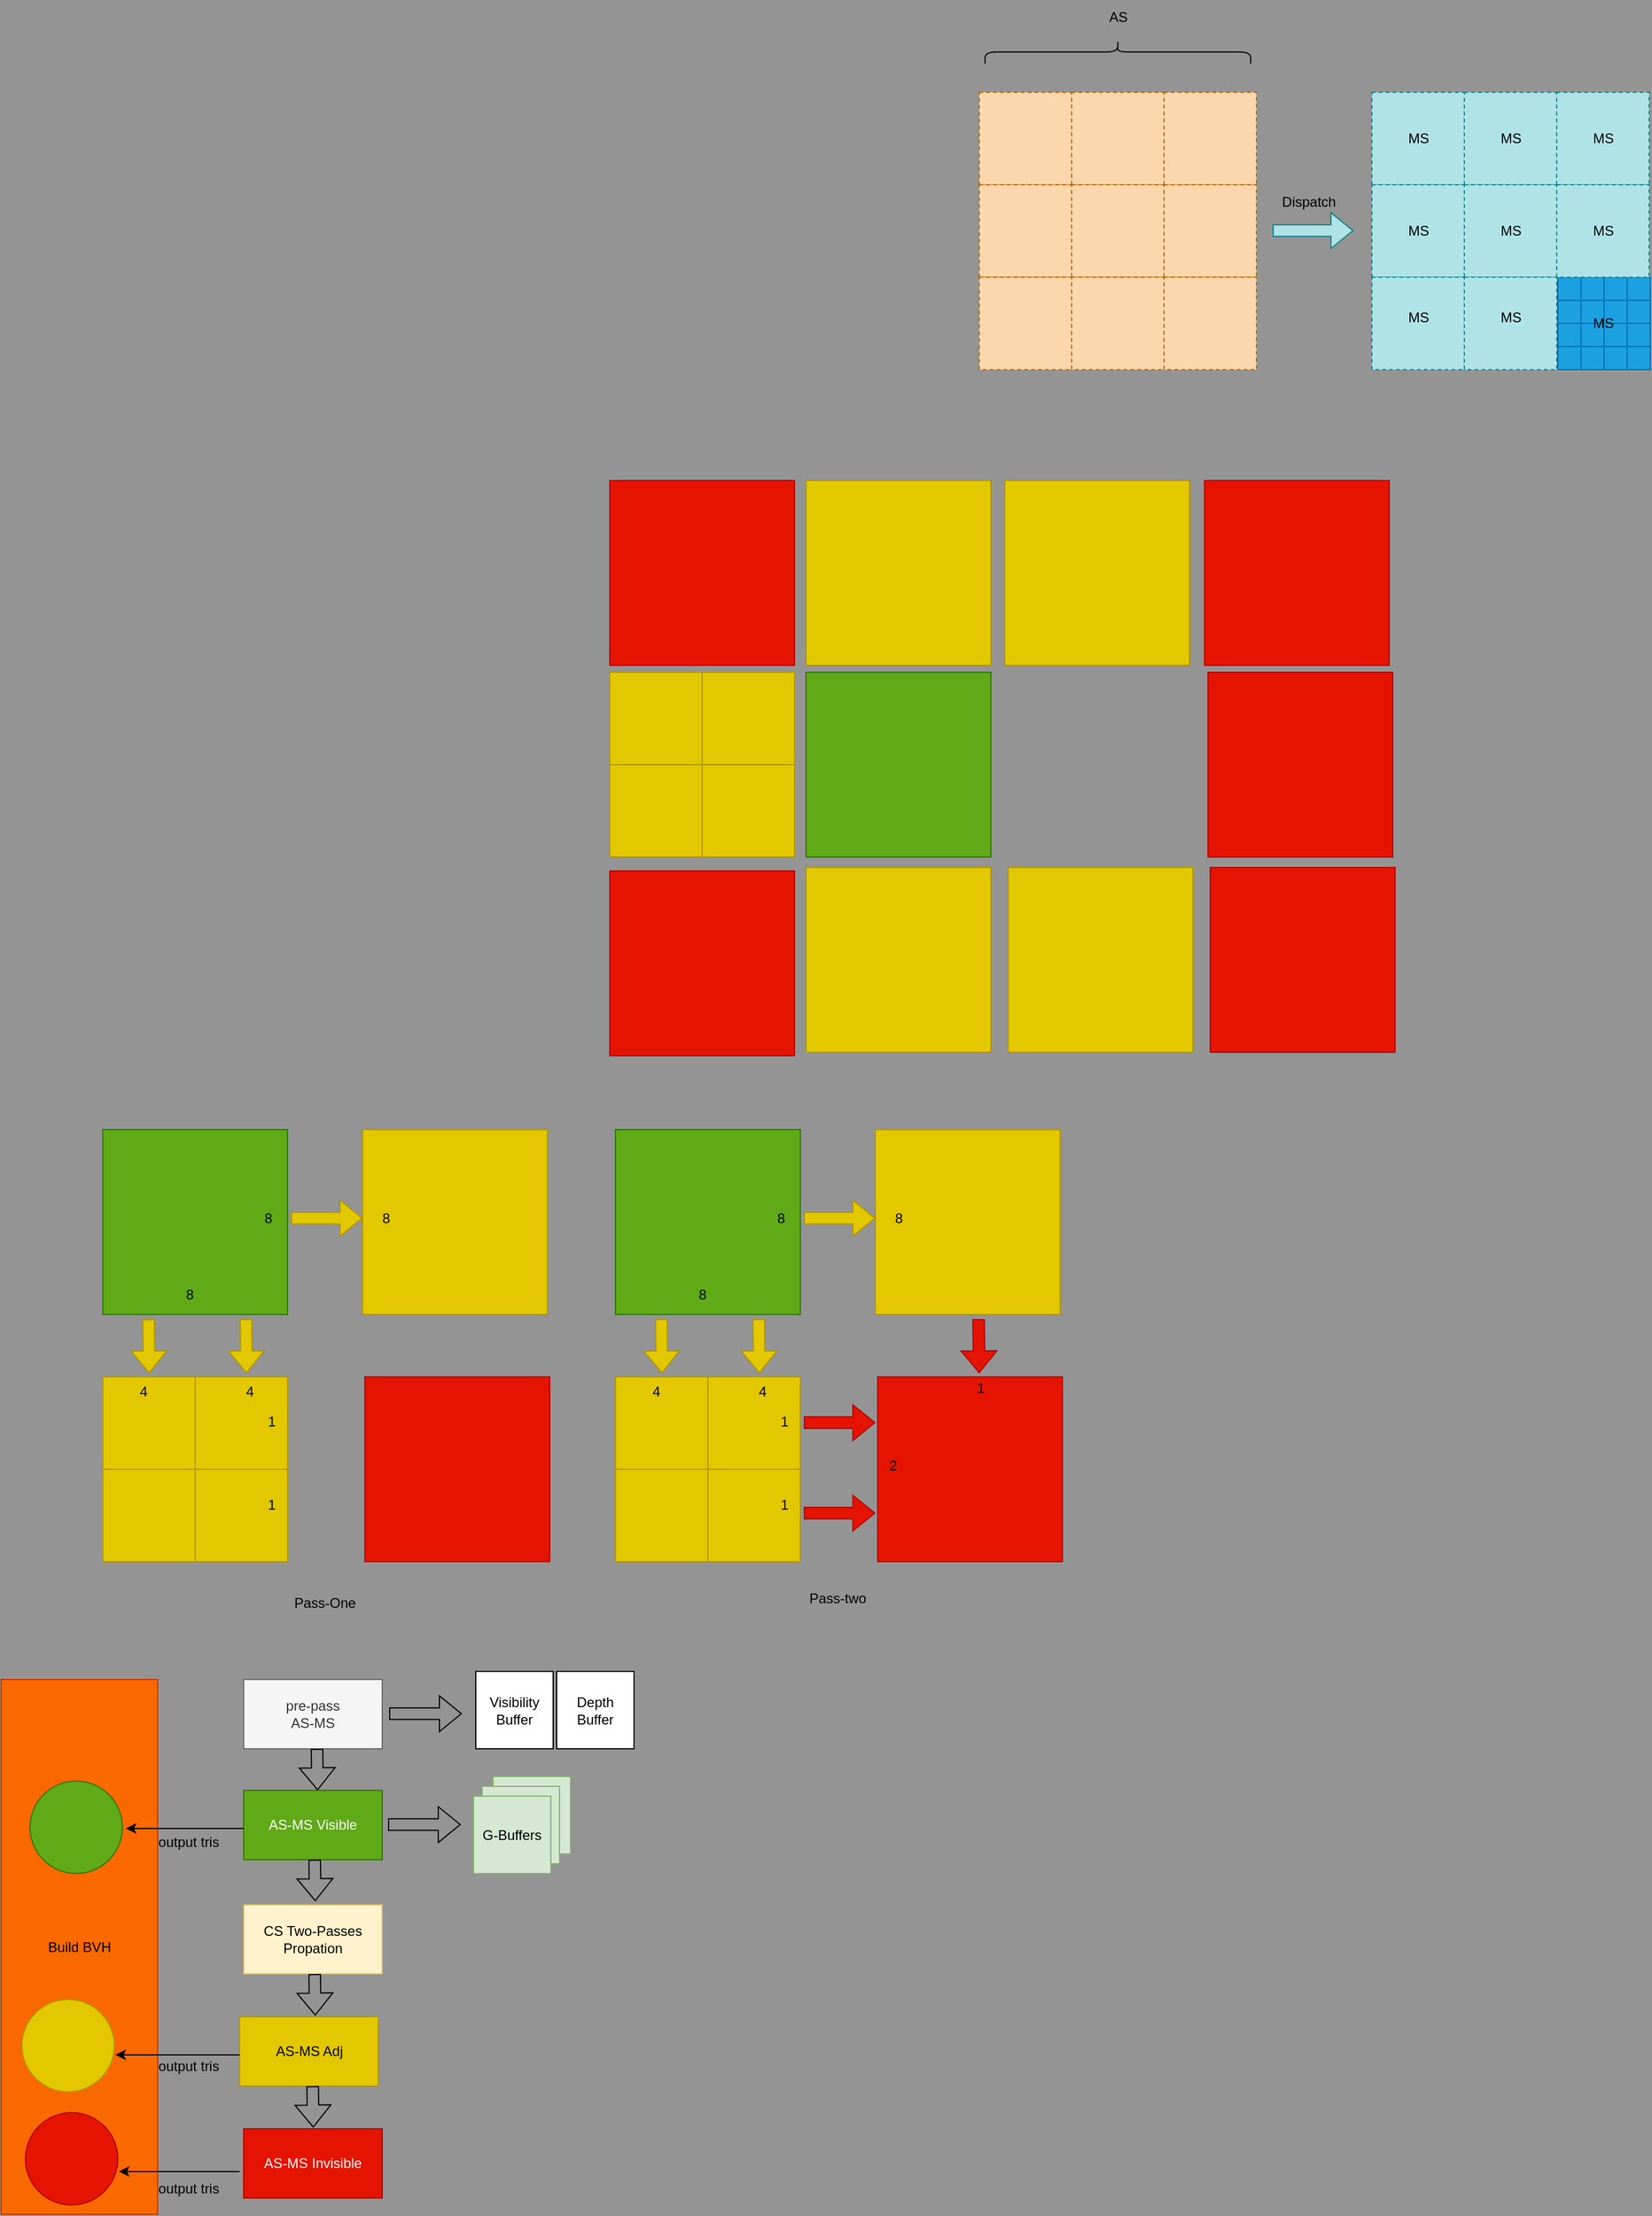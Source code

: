 <mxfile version="21.2.9" type="github">
  <diagram name="第 1 页" id="Xdbee2wRyb1NmvmhTID7">
    <mxGraphModel dx="1979" dy="661" grid="0" gridSize="10" guides="1" tooltips="1" connect="1" arrows="1" fold="1" page="0" pageScale="1" pageWidth="827" pageHeight="1169" background="#949494" math="0" shadow="0">
      <root>
        <mxCell id="0" />
        <mxCell id="1" parent="0" />
        <mxCell id="QibZ8NbtpdaBlM-mI5h--98" value="Build BVH" style="rounded=0;whiteSpace=wrap;html=1;fillColor=#fa6800;fontColor=#000000;strokeColor=#C73500;" vertex="1" parent="1">
          <mxGeometry x="-757" y="1674" width="135.5" height="463" as="geometry" />
        </mxCell>
        <mxCell id="0dHfFGIhuTSBzhIeAAsF-39" value="" style="whiteSpace=wrap;html=1;aspect=fixed;fillColor=#1ba1e2;strokeColor=#006EAF;fontColor=#ffffff;" parent="1" vertex="1">
          <mxGeometry x="651" y="460" width="20" height="20" as="geometry" />
        </mxCell>
        <mxCell id="0dHfFGIhuTSBzhIeAAsF-36" value="" style="whiteSpace=wrap;html=1;aspect=fixed;fillColor=#1ba1e2;strokeColor=#006EAF;fontColor=#ffffff;" parent="1" vertex="1">
          <mxGeometry x="591" y="460" width="20" height="20" as="geometry" />
        </mxCell>
        <mxCell id="0dHfFGIhuTSBzhIeAAsF-37" value="" style="whiteSpace=wrap;html=1;aspect=fixed;fillColor=#1ba1e2;strokeColor=#006EAF;fontColor=#ffffff;" parent="1" vertex="1">
          <mxGeometry x="611" y="460" width="20" height="20" as="geometry" />
        </mxCell>
        <mxCell id="0dHfFGIhuTSBzhIeAAsF-38" value="" style="whiteSpace=wrap;html=1;aspect=fixed;fillColor=#1ba1e2;strokeColor=#006EAF;fontColor=#ffffff;" parent="1" vertex="1">
          <mxGeometry x="631" y="460" width="20" height="20" as="geometry" />
        </mxCell>
        <mxCell id="0dHfFGIhuTSBzhIeAAsF-40" value="" style="whiteSpace=wrap;html=1;aspect=fixed;fillColor=#1ba1e2;strokeColor=#006EAF;fontColor=#ffffff;" parent="1" vertex="1">
          <mxGeometry x="591" y="480" width="20" height="20" as="geometry" />
        </mxCell>
        <mxCell id="0dHfFGIhuTSBzhIeAAsF-41" value="" style="whiteSpace=wrap;html=1;aspect=fixed;fillColor=#1ba1e2;strokeColor=#006EAF;fontColor=#ffffff;" parent="1" vertex="1">
          <mxGeometry x="611" y="480" width="20" height="20" as="geometry" />
        </mxCell>
        <mxCell id="0dHfFGIhuTSBzhIeAAsF-42" value="" style="whiteSpace=wrap;html=1;aspect=fixed;fillColor=#1ba1e2;strokeColor=#006EAF;fontColor=#ffffff;" parent="1" vertex="1">
          <mxGeometry x="631" y="480" width="20" height="20" as="geometry" />
        </mxCell>
        <mxCell id="0dHfFGIhuTSBzhIeAAsF-43" value="" style="whiteSpace=wrap;html=1;aspect=fixed;fillColor=#1ba1e2;strokeColor=#006EAF;fontColor=#ffffff;" parent="1" vertex="1">
          <mxGeometry x="651" y="480" width="20" height="20" as="geometry" />
        </mxCell>
        <mxCell id="0dHfFGIhuTSBzhIeAAsF-44" value="" style="whiteSpace=wrap;html=1;aspect=fixed;fillColor=#1ba1e2;strokeColor=#006EAF;fontColor=#ffffff;" parent="1" vertex="1">
          <mxGeometry x="591" y="500" width="20" height="20" as="geometry" />
        </mxCell>
        <mxCell id="0dHfFGIhuTSBzhIeAAsF-45" value="" style="whiteSpace=wrap;html=1;aspect=fixed;fillColor=#1ba1e2;strokeColor=#006EAF;fontColor=#ffffff;" parent="1" vertex="1">
          <mxGeometry x="611" y="500" width="20" height="20" as="geometry" />
        </mxCell>
        <mxCell id="0dHfFGIhuTSBzhIeAAsF-46" value="" style="whiteSpace=wrap;html=1;aspect=fixed;fillColor=#1ba1e2;strokeColor=#006EAF;fontColor=#ffffff;" parent="1" vertex="1">
          <mxGeometry x="631" y="500" width="20" height="20" as="geometry" />
        </mxCell>
        <mxCell id="0dHfFGIhuTSBzhIeAAsF-47" value="" style="whiteSpace=wrap;html=1;aspect=fixed;fillColor=#1ba1e2;strokeColor=#006EAF;fontColor=#ffffff;" parent="1" vertex="1">
          <mxGeometry x="651" y="500" width="20" height="20" as="geometry" />
        </mxCell>
        <mxCell id="0dHfFGIhuTSBzhIeAAsF-48" value="" style="whiteSpace=wrap;html=1;aspect=fixed;fillColor=#1ba1e2;strokeColor=#006EAF;fontColor=#ffffff;" parent="1" vertex="1">
          <mxGeometry x="591" y="520" width="20" height="20" as="geometry" />
        </mxCell>
        <mxCell id="0dHfFGIhuTSBzhIeAAsF-49" value="" style="whiteSpace=wrap;html=1;aspect=fixed;fillColor=#1ba1e2;strokeColor=#006EAF;fontColor=#ffffff;" parent="1" vertex="1">
          <mxGeometry x="611" y="520" width="20" height="20" as="geometry" />
        </mxCell>
        <mxCell id="0dHfFGIhuTSBzhIeAAsF-50" value="" style="whiteSpace=wrap;html=1;aspect=fixed;fillColor=#1ba1e2;strokeColor=#006EAF;fontColor=#ffffff;" parent="1" vertex="1">
          <mxGeometry x="631" y="520" width="20" height="20" as="geometry" />
        </mxCell>
        <mxCell id="0dHfFGIhuTSBzhIeAAsF-51" value="" style="whiteSpace=wrap;html=1;aspect=fixed;fillColor=#1ba1e2;strokeColor=#006EAF;fontColor=#ffffff;" parent="1" vertex="1">
          <mxGeometry x="651" y="520" width="20" height="20" as="geometry" />
        </mxCell>
        <mxCell id="0dHfFGIhuTSBzhIeAAsF-6" value="" style="whiteSpace=wrap;html=1;aspect=fixed;dashed=1;fillColor=#fad7ac;strokeColor=#b46504;" parent="1" vertex="1">
          <mxGeometry x="90" y="300" width="80" height="80" as="geometry" />
        </mxCell>
        <mxCell id="0dHfFGIhuTSBzhIeAAsF-7" value="" style="whiteSpace=wrap;html=1;aspect=fixed;dashed=1;fillColor=#fad7ac;strokeColor=#b46504;" parent="1" vertex="1">
          <mxGeometry x="170" y="300" width="80" height="80" as="geometry" />
        </mxCell>
        <mxCell id="0dHfFGIhuTSBzhIeAAsF-8" value="" style="whiteSpace=wrap;html=1;aspect=fixed;dashed=1;fillColor=#fad7ac;strokeColor=#b46504;" parent="1" vertex="1">
          <mxGeometry x="250" y="300" width="80" height="80" as="geometry" />
        </mxCell>
        <mxCell id="0dHfFGIhuTSBzhIeAAsF-9" value="" style="whiteSpace=wrap;html=1;aspect=fixed;dashed=1;fillColor=#fad7ac;strokeColor=#b46504;" parent="1" vertex="1">
          <mxGeometry x="90" y="380" width="80" height="80" as="geometry" />
        </mxCell>
        <mxCell id="0dHfFGIhuTSBzhIeAAsF-10" value="" style="whiteSpace=wrap;html=1;aspect=fixed;dashed=1;fillColor=#fad7ac;strokeColor=#b46504;" parent="1" vertex="1">
          <mxGeometry x="170" y="380" width="80" height="80" as="geometry" />
        </mxCell>
        <mxCell id="0dHfFGIhuTSBzhIeAAsF-11" value="" style="whiteSpace=wrap;html=1;aspect=fixed;dashed=1;fillColor=#fad7ac;strokeColor=#b46504;" parent="1" vertex="1">
          <mxGeometry x="250" y="380" width="80" height="80" as="geometry" />
        </mxCell>
        <mxCell id="0dHfFGIhuTSBzhIeAAsF-12" value="" style="whiteSpace=wrap;html=1;aspect=fixed;dashed=1;fillColor=#fad7ac;strokeColor=#b46504;" parent="1" vertex="1">
          <mxGeometry x="90" y="460" width="80" height="80" as="geometry" />
        </mxCell>
        <mxCell id="0dHfFGIhuTSBzhIeAAsF-13" value="" style="whiteSpace=wrap;html=1;aspect=fixed;dashed=1;fillColor=#fad7ac;strokeColor=#b46504;" parent="1" vertex="1">
          <mxGeometry x="170" y="460" width="80" height="80" as="geometry" />
        </mxCell>
        <mxCell id="0dHfFGIhuTSBzhIeAAsF-14" value="" style="whiteSpace=wrap;html=1;aspect=fixed;dashed=1;fillColor=#fad7ac;strokeColor=#b46504;" parent="1" vertex="1">
          <mxGeometry x="250" y="460" width="80" height="80" as="geometry" />
        </mxCell>
        <mxCell id="0dHfFGIhuTSBzhIeAAsF-15" value="" style="shape=curlyBracket;whiteSpace=wrap;html=1;rounded=1;flipH=1;labelPosition=right;verticalLabelPosition=middle;align=left;verticalAlign=middle;rotation=-90;" parent="1" vertex="1">
          <mxGeometry x="200" y="150" width="20" height="230" as="geometry" />
        </mxCell>
        <mxCell id="0dHfFGIhuTSBzhIeAAsF-16" value="AS" style="text;html=1;align=center;verticalAlign=middle;resizable=0;points=[];autosize=1;strokeColor=none;fillColor=none;" parent="1" vertex="1">
          <mxGeometry x="190" y="220" width="40" height="30" as="geometry" />
        </mxCell>
        <mxCell id="0dHfFGIhuTSBzhIeAAsF-17" value="" style="shape=flexArrow;endArrow=classic;html=1;rounded=0;fillColor=#b0e3e6;strokeColor=#0e8088;" parent="1" edge="1">
          <mxGeometry width="50" height="50" relative="1" as="geometry">
            <mxPoint x="344" y="419.58" as="sourcePoint" />
            <mxPoint x="414" y="419.58" as="targetPoint" />
          </mxGeometry>
        </mxCell>
        <mxCell id="0dHfFGIhuTSBzhIeAAsF-18" value="" style="whiteSpace=wrap;html=1;aspect=fixed;dashed=1;fillColor=#b0e3e6;strokeColor=#0e8088;" parent="1" vertex="1">
          <mxGeometry x="430" y="300" width="80" height="80" as="geometry" />
        </mxCell>
        <mxCell id="0dHfFGIhuTSBzhIeAAsF-19" value="" style="whiteSpace=wrap;html=1;aspect=fixed;dashed=1;fillColor=#b0e3e6;strokeColor=#0e8088;" parent="1" vertex="1">
          <mxGeometry x="510" y="300" width="80" height="80" as="geometry" />
        </mxCell>
        <mxCell id="0dHfFGIhuTSBzhIeAAsF-20" value="" style="whiteSpace=wrap;html=1;aspect=fixed;dashed=1;fillColor=#b0e3e6;strokeColor=#0e8088;" parent="1" vertex="1">
          <mxGeometry x="590" y="300" width="80" height="80" as="geometry" />
        </mxCell>
        <mxCell id="0dHfFGIhuTSBzhIeAAsF-21" value="" style="whiteSpace=wrap;html=1;aspect=fixed;dashed=1;fillColor=#b0e3e6;strokeColor=#0e8088;" parent="1" vertex="1">
          <mxGeometry x="430" y="380" width="80" height="80" as="geometry" />
        </mxCell>
        <mxCell id="0dHfFGIhuTSBzhIeAAsF-22" value="" style="whiteSpace=wrap;html=1;aspect=fixed;dashed=1;fillColor=#b0e3e6;strokeColor=#0e8088;" parent="1" vertex="1">
          <mxGeometry x="510" y="380" width="80" height="80" as="geometry" />
        </mxCell>
        <mxCell id="0dHfFGIhuTSBzhIeAAsF-23" value="" style="whiteSpace=wrap;html=1;aspect=fixed;dashed=1;fillColor=#b0e3e6;strokeColor=#0e8088;" parent="1" vertex="1">
          <mxGeometry x="590" y="380" width="80" height="80" as="geometry" />
        </mxCell>
        <mxCell id="0dHfFGIhuTSBzhIeAAsF-24" value="" style="whiteSpace=wrap;html=1;aspect=fixed;dashed=1;fillColor=#b0e3e6;strokeColor=#0e8088;" parent="1" vertex="1">
          <mxGeometry x="430" y="460" width="80" height="80" as="geometry" />
        </mxCell>
        <mxCell id="0dHfFGIhuTSBzhIeAAsF-25" value="" style="whiteSpace=wrap;html=1;aspect=fixed;dashed=1;fillColor=#b0e3e6;strokeColor=#0e8088;" parent="1" vertex="1">
          <mxGeometry x="510" y="460" width="80" height="80" as="geometry" />
        </mxCell>
        <mxCell id="0dHfFGIhuTSBzhIeAAsF-27" value="MS" style="text;html=1;align=center;verticalAlign=middle;resizable=0;points=[];autosize=1;strokeColor=none;fillColor=none;" parent="1" vertex="1">
          <mxGeometry x="450" y="325" width="40" height="30" as="geometry" />
        </mxCell>
        <mxCell id="0dHfFGIhuTSBzhIeAAsF-28" value="MS" style="text;html=1;align=center;verticalAlign=middle;resizable=0;points=[];autosize=1;strokeColor=none;fillColor=none;" parent="1" vertex="1">
          <mxGeometry x="530" y="325" width="40" height="30" as="geometry" />
        </mxCell>
        <mxCell id="0dHfFGIhuTSBzhIeAAsF-29" value="MS" style="text;html=1;align=center;verticalAlign=middle;resizable=0;points=[];autosize=1;strokeColor=none;fillColor=none;" parent="1" vertex="1">
          <mxGeometry x="610" y="325" width="40" height="30" as="geometry" />
        </mxCell>
        <mxCell id="0dHfFGIhuTSBzhIeAAsF-30" value="MS" style="text;html=1;align=center;verticalAlign=middle;resizable=0;points=[];autosize=1;strokeColor=none;fillColor=none;" parent="1" vertex="1">
          <mxGeometry x="450" y="405" width="40" height="30" as="geometry" />
        </mxCell>
        <mxCell id="0dHfFGIhuTSBzhIeAAsF-31" value="MS" style="text;html=1;align=center;verticalAlign=middle;resizable=0;points=[];autosize=1;strokeColor=none;fillColor=none;" parent="1" vertex="1">
          <mxGeometry x="530" y="405" width="40" height="30" as="geometry" />
        </mxCell>
        <mxCell id="0dHfFGIhuTSBzhIeAAsF-32" value="MS" style="text;html=1;align=center;verticalAlign=middle;resizable=0;points=[];autosize=1;strokeColor=none;fillColor=none;" parent="1" vertex="1">
          <mxGeometry x="610" y="405" width="40" height="30" as="geometry" />
        </mxCell>
        <mxCell id="0dHfFGIhuTSBzhIeAAsF-33" value="MS" style="text;html=1;align=center;verticalAlign=middle;resizable=0;points=[];autosize=1;strokeColor=none;fillColor=none;" parent="1" vertex="1">
          <mxGeometry x="450" y="480" width="40" height="30" as="geometry" />
        </mxCell>
        <mxCell id="0dHfFGIhuTSBzhIeAAsF-34" value="MS" style="text;html=1;align=center;verticalAlign=middle;resizable=0;points=[];autosize=1;strokeColor=none;fillColor=none;" parent="1" vertex="1">
          <mxGeometry x="530" y="480" width="40" height="30" as="geometry" />
        </mxCell>
        <mxCell id="0dHfFGIhuTSBzhIeAAsF-35" value="MS" style="text;html=1;align=center;verticalAlign=middle;resizable=0;points=[];autosize=1;strokeColor=none;fillColor=none;" parent="1" vertex="1">
          <mxGeometry x="610" y="485" width="40" height="30" as="geometry" />
        </mxCell>
        <mxCell id="0dHfFGIhuTSBzhIeAAsF-53" value="Dispatch" style="text;html=1;align=center;verticalAlign=middle;resizable=0;points=[];autosize=1;strokeColor=none;fillColor=none;" parent="1" vertex="1">
          <mxGeometry x="340" y="380" width="70" height="30" as="geometry" />
        </mxCell>
        <mxCell id="QibZ8NbtpdaBlM-mI5h--1" value="" style="whiteSpace=wrap;html=1;aspect=fixed;fillColor=#e3c800;strokeColor=#B09500;fontColor=#000000;" vertex="1" parent="1">
          <mxGeometry x="-230" y="802" width="80" height="80" as="geometry" />
        </mxCell>
        <mxCell id="QibZ8NbtpdaBlM-mI5h--2" value="" style="whiteSpace=wrap;html=1;aspect=fixed;fillColor=#e3c800;strokeColor=#B09500;fontColor=#000000;" vertex="1" parent="1">
          <mxGeometry x="-150" y="802" width="80" height="80" as="geometry" />
        </mxCell>
        <mxCell id="QibZ8NbtpdaBlM-mI5h--3" value="" style="whiteSpace=wrap;html=1;aspect=fixed;fillColor=#e3c800;strokeColor=#B09500;fontColor=#000000;" vertex="1" parent="1">
          <mxGeometry x="-230" y="882" width="80" height="80" as="geometry" />
        </mxCell>
        <mxCell id="QibZ8NbtpdaBlM-mI5h--4" value="" style="whiteSpace=wrap;html=1;aspect=fixed;fillColor=#e3c800;strokeColor=#B09500;fontColor=#000000;" vertex="1" parent="1">
          <mxGeometry x="-150" y="882" width="80" height="80" as="geometry" />
        </mxCell>
        <mxCell id="QibZ8NbtpdaBlM-mI5h--5" value="" style="whiteSpace=wrap;html=1;aspect=fixed;fillColor=#60a917;strokeColor=#2D7600;fontColor=#ffffff;" vertex="1" parent="1">
          <mxGeometry x="-60" y="802" width="160" height="160" as="geometry" />
        </mxCell>
        <mxCell id="QibZ8NbtpdaBlM-mI5h--6" value="" style="whiteSpace=wrap;html=1;aspect=fixed;fillColor=#e51400;strokeColor=#B20000;fontColor=#ffffff;" vertex="1" parent="1">
          <mxGeometry x="-230" y="974" width="160" height="160" as="geometry" />
        </mxCell>
        <mxCell id="QibZ8NbtpdaBlM-mI5h--8" value="" style="whiteSpace=wrap;html=1;aspect=fixed;fillColor=#e3c800;strokeColor=#B09500;fontColor=#000000;" vertex="1" parent="1">
          <mxGeometry x="-60" y="971" width="160" height="160" as="geometry" />
        </mxCell>
        <mxCell id="QibZ8NbtpdaBlM-mI5h--9" value="" style="whiteSpace=wrap;html=1;aspect=fixed;fillColor=#e3c800;strokeColor=#B09500;fontColor=#000000;" vertex="1" parent="1">
          <mxGeometry x="115" y="971" width="160" height="160" as="geometry" />
        </mxCell>
        <mxCell id="QibZ8NbtpdaBlM-mI5h--10" value="" style="whiteSpace=wrap;html=1;aspect=fixed;fillColor=#e3c800;strokeColor=#B09500;fontColor=#000000;" vertex="1" parent="1">
          <mxGeometry x="-60" y="636" width="160" height="160" as="geometry" />
        </mxCell>
        <mxCell id="QibZ8NbtpdaBlM-mI5h--11" value="" style="whiteSpace=wrap;html=1;aspect=fixed;fillColor=#e3c800;strokeColor=#B09500;fontColor=#000000;" vertex="1" parent="1">
          <mxGeometry x="112" y="636" width="160" height="160" as="geometry" />
        </mxCell>
        <mxCell id="QibZ8NbtpdaBlM-mI5h--13" value="" style="whiteSpace=wrap;html=1;aspect=fixed;fillColor=#e3c800;strokeColor=#B09500;fontColor=#000000;" vertex="1" parent="1">
          <mxGeometry y="1198" width="160" height="160" as="geometry" />
        </mxCell>
        <mxCell id="QibZ8NbtpdaBlM-mI5h--16" value="" style="whiteSpace=wrap;html=1;aspect=fixed;fillColor=#e51400;strokeColor=#B20000;fontColor=#ffffff;" vertex="1" parent="1">
          <mxGeometry x="288" y="802" width="160" height="160" as="geometry" />
        </mxCell>
        <mxCell id="QibZ8NbtpdaBlM-mI5h--17" value="" style="whiteSpace=wrap;html=1;aspect=fixed;fillColor=#e51400;strokeColor=#B20000;fontColor=#ffffff;" vertex="1" parent="1">
          <mxGeometry x="285" y="636" width="160" height="160" as="geometry" />
        </mxCell>
        <mxCell id="QibZ8NbtpdaBlM-mI5h--19" value="" style="whiteSpace=wrap;html=1;aspect=fixed;fillColor=#e51400;strokeColor=#B20000;fontColor=#ffffff;" vertex="1" parent="1">
          <mxGeometry x="290" y="971" width="160" height="160" as="geometry" />
        </mxCell>
        <mxCell id="QibZ8NbtpdaBlM-mI5h--20" value="" style="whiteSpace=wrap;html=1;aspect=fixed;fillColor=#e51400;strokeColor=#B20000;fontColor=#ffffff;" vertex="1" parent="1">
          <mxGeometry x="-230" y="636" width="160" height="160" as="geometry" />
        </mxCell>
        <mxCell id="QibZ8NbtpdaBlM-mI5h--21" value="" style="whiteSpace=wrap;html=1;aspect=fixed;fillColor=#60a917;strokeColor=#2D7600;fontColor=#ffffff;" vertex="1" parent="1">
          <mxGeometry x="-225" y="1198" width="160" height="160" as="geometry" />
        </mxCell>
        <mxCell id="QibZ8NbtpdaBlM-mI5h--23" value="8" style="text;html=1;align=center;verticalAlign=middle;resizable=0;points=[];autosize=1;strokeColor=none;fillColor=none;" vertex="1" parent="1">
          <mxGeometry x="-95" y="1262" width="25" height="26" as="geometry" />
        </mxCell>
        <mxCell id="QibZ8NbtpdaBlM-mI5h--24" value="" style="shape=flexArrow;endArrow=classic;html=1;rounded=0;fillColor=#e3c800;strokeColor=#B09500;" edge="1" parent="1">
          <mxGeometry width="50" height="50" relative="1" as="geometry">
            <mxPoint x="-62" y="1274.66" as="sourcePoint" />
            <mxPoint y="1274.66" as="targetPoint" />
          </mxGeometry>
        </mxCell>
        <mxCell id="QibZ8NbtpdaBlM-mI5h--25" value="8" style="text;html=1;align=center;verticalAlign=middle;resizable=0;points=[];autosize=1;strokeColor=none;fillColor=none;" vertex="1" parent="1">
          <mxGeometry x="7.5" y="1262" width="25" height="26" as="geometry" />
        </mxCell>
        <mxCell id="QibZ8NbtpdaBlM-mI5h--26" value="" style="whiteSpace=wrap;html=1;aspect=fixed;fillColor=#e3c800;strokeColor=#B09500;fontColor=#000000;" vertex="1" parent="1">
          <mxGeometry x="-225" y="1412" width="80" height="80" as="geometry" />
        </mxCell>
        <mxCell id="QibZ8NbtpdaBlM-mI5h--27" value="" style="whiteSpace=wrap;html=1;aspect=fixed;fillColor=#e3c800;strokeColor=#B09500;fontColor=#000000;" vertex="1" parent="1">
          <mxGeometry x="-145" y="1412" width="80" height="80" as="geometry" />
        </mxCell>
        <mxCell id="QibZ8NbtpdaBlM-mI5h--28" value="" style="whiteSpace=wrap;html=1;aspect=fixed;fillColor=#e3c800;strokeColor=#B09500;fontColor=#000000;" vertex="1" parent="1">
          <mxGeometry x="-225" y="1492" width="80" height="80" as="geometry" />
        </mxCell>
        <mxCell id="QibZ8NbtpdaBlM-mI5h--29" value="" style="whiteSpace=wrap;html=1;aspect=fixed;fillColor=#e3c800;strokeColor=#B09500;fontColor=#000000;" vertex="1" parent="1">
          <mxGeometry x="-145" y="1492" width="80" height="80" as="geometry" />
        </mxCell>
        <mxCell id="QibZ8NbtpdaBlM-mI5h--30" value="" style="shape=flexArrow;endArrow=classic;html=1;rounded=0;fillColor=#e3c800;strokeColor=#B09500;" edge="1" parent="1">
          <mxGeometry width="50" height="50" relative="1" as="geometry">
            <mxPoint x="-185.34" y="1362" as="sourcePoint" />
            <mxPoint x="-184.84" y="1409" as="targetPoint" />
          </mxGeometry>
        </mxCell>
        <mxCell id="QibZ8NbtpdaBlM-mI5h--31" value="" style="shape=flexArrow;endArrow=classic;html=1;rounded=0;fillColor=#e3c800;strokeColor=#B09500;" edge="1" parent="1">
          <mxGeometry width="50" height="50" relative="1" as="geometry">
            <mxPoint x="-101" y="1362" as="sourcePoint" />
            <mxPoint x="-100.5" y="1409" as="targetPoint" />
          </mxGeometry>
        </mxCell>
        <mxCell id="QibZ8NbtpdaBlM-mI5h--32" value="4" style="text;html=1;align=center;verticalAlign=middle;resizable=0;points=[];autosize=1;strokeColor=none;fillColor=none;" vertex="1" parent="1">
          <mxGeometry x="-202.5" y="1412" width="25" height="26" as="geometry" />
        </mxCell>
        <mxCell id="QibZ8NbtpdaBlM-mI5h--33" value="4" style="text;html=1;align=center;verticalAlign=middle;resizable=0;points=[];autosize=1;strokeColor=none;fillColor=none;" vertex="1" parent="1">
          <mxGeometry x="-111" y="1412" width="25" height="26" as="geometry" />
        </mxCell>
        <mxCell id="QibZ8NbtpdaBlM-mI5h--34" value="8" style="text;html=1;align=center;verticalAlign=middle;resizable=0;points=[];autosize=1;strokeColor=none;fillColor=none;" vertex="1" parent="1">
          <mxGeometry x="-162.5" y="1328" width="25" height="26" as="geometry" />
        </mxCell>
        <mxCell id="QibZ8NbtpdaBlM-mI5h--35" value="" style="whiteSpace=wrap;html=1;aspect=fixed;fillColor=#e51400;strokeColor=#B20000;fontColor=#ffffff;" vertex="1" parent="1">
          <mxGeometry x="2" y="1412" width="160" height="160" as="geometry" />
        </mxCell>
        <mxCell id="QibZ8NbtpdaBlM-mI5h--36" value="" style="shape=flexArrow;endArrow=classic;html=1;rounded=0;fillColor=#e51400;strokeColor=#B20000;" edge="1" parent="1">
          <mxGeometry width="50" height="50" relative="1" as="geometry">
            <mxPoint x="-62" y="1451.66" as="sourcePoint" />
            <mxPoint y="1451.66" as="targetPoint" />
          </mxGeometry>
        </mxCell>
        <mxCell id="QibZ8NbtpdaBlM-mI5h--37" value="1" style="text;html=1;align=center;verticalAlign=middle;resizable=0;points=[];autosize=1;strokeColor=none;fillColor=none;" vertex="1" parent="1">
          <mxGeometry x="-92" y="1438" width="25" height="26" as="geometry" />
        </mxCell>
        <mxCell id="QibZ8NbtpdaBlM-mI5h--39" value="1" style="text;html=1;align=center;verticalAlign=middle;resizable=0;points=[];autosize=1;strokeColor=none;fillColor=none;" vertex="1" parent="1">
          <mxGeometry x="-92" y="1510" width="25" height="26" as="geometry" />
        </mxCell>
        <mxCell id="QibZ8NbtpdaBlM-mI5h--40" value="" style="shape=flexArrow;endArrow=classic;html=1;rounded=0;fillColor=#e51400;strokeColor=#B20000;" edge="1" parent="1">
          <mxGeometry width="50" height="50" relative="1" as="geometry">
            <mxPoint x="-62" y="1530" as="sourcePoint" />
            <mxPoint y="1530" as="targetPoint" />
          </mxGeometry>
        </mxCell>
        <mxCell id="QibZ8NbtpdaBlM-mI5h--41" value="2" style="text;html=1;align=center;verticalAlign=middle;resizable=0;points=[];autosize=1;strokeColor=none;fillColor=none;" vertex="1" parent="1">
          <mxGeometry x="2" y="1476" width="25" height="26" as="geometry" />
        </mxCell>
        <mxCell id="QibZ8NbtpdaBlM-mI5h--42" value="" style="shape=flexArrow;endArrow=classic;html=1;rounded=0;fillColor=#e51400;strokeColor=#B20000;" edge="1" parent="1">
          <mxGeometry width="50" height="50" relative="1" as="geometry">
            <mxPoint x="89.43" y="1362" as="sourcePoint" />
            <mxPoint x="89.93" y="1409" as="targetPoint" />
          </mxGeometry>
        </mxCell>
        <mxCell id="QibZ8NbtpdaBlM-mI5h--43" value="1" style="text;html=1;align=center;verticalAlign=middle;resizable=0;points=[];autosize=1;strokeColor=none;fillColor=none;" vertex="1" parent="1">
          <mxGeometry x="78" y="1409" width="25" height="26" as="geometry" />
        </mxCell>
        <mxCell id="QibZ8NbtpdaBlM-mI5h--44" value="" style="whiteSpace=wrap;html=1;aspect=fixed;fillColor=#e3c800;strokeColor=#B09500;fontColor=#000000;" vertex="1" parent="1">
          <mxGeometry x="-444" y="1198" width="160" height="160" as="geometry" />
        </mxCell>
        <mxCell id="QibZ8NbtpdaBlM-mI5h--45" value="" style="whiteSpace=wrap;html=1;aspect=fixed;fillColor=#60a917;strokeColor=#2D7600;fontColor=#ffffff;" vertex="1" parent="1">
          <mxGeometry x="-669" y="1198" width="160" height="160" as="geometry" />
        </mxCell>
        <mxCell id="QibZ8NbtpdaBlM-mI5h--46" value="8" style="text;html=1;align=center;verticalAlign=middle;resizable=0;points=[];autosize=1;strokeColor=none;fillColor=none;" vertex="1" parent="1">
          <mxGeometry x="-539" y="1262" width="25" height="26" as="geometry" />
        </mxCell>
        <mxCell id="QibZ8NbtpdaBlM-mI5h--47" value="" style="shape=flexArrow;endArrow=classic;html=1;rounded=0;fillColor=#e3c800;strokeColor=#B09500;" edge="1" parent="1">
          <mxGeometry width="50" height="50" relative="1" as="geometry">
            <mxPoint x="-506" y="1274.66" as="sourcePoint" />
            <mxPoint x="-444" y="1274.66" as="targetPoint" />
          </mxGeometry>
        </mxCell>
        <mxCell id="QibZ8NbtpdaBlM-mI5h--48" value="8" style="text;html=1;align=center;verticalAlign=middle;resizable=0;points=[];autosize=1;strokeColor=none;fillColor=none;" vertex="1" parent="1">
          <mxGeometry x="-436.5" y="1262" width="25" height="26" as="geometry" />
        </mxCell>
        <mxCell id="QibZ8NbtpdaBlM-mI5h--49" value="" style="whiteSpace=wrap;html=1;aspect=fixed;fillColor=#e3c800;strokeColor=#B09500;fontColor=#000000;" vertex="1" parent="1">
          <mxGeometry x="-669" y="1412" width="80" height="80" as="geometry" />
        </mxCell>
        <mxCell id="QibZ8NbtpdaBlM-mI5h--50" value="" style="whiteSpace=wrap;html=1;aspect=fixed;fillColor=#e3c800;strokeColor=#B09500;fontColor=#000000;" vertex="1" parent="1">
          <mxGeometry x="-589" y="1412" width="80" height="80" as="geometry" />
        </mxCell>
        <mxCell id="QibZ8NbtpdaBlM-mI5h--51" value="" style="whiteSpace=wrap;html=1;aspect=fixed;fillColor=#e3c800;strokeColor=#B09500;fontColor=#000000;" vertex="1" parent="1">
          <mxGeometry x="-669" y="1492" width="80" height="80" as="geometry" />
        </mxCell>
        <mxCell id="QibZ8NbtpdaBlM-mI5h--52" value="" style="whiteSpace=wrap;html=1;aspect=fixed;fillColor=#e3c800;strokeColor=#B09500;fontColor=#000000;" vertex="1" parent="1">
          <mxGeometry x="-589" y="1492" width="80" height="80" as="geometry" />
        </mxCell>
        <mxCell id="QibZ8NbtpdaBlM-mI5h--53" value="" style="shape=flexArrow;endArrow=classic;html=1;rounded=0;fillColor=#e3c800;strokeColor=#B09500;" edge="1" parent="1">
          <mxGeometry width="50" height="50" relative="1" as="geometry">
            <mxPoint x="-629.34" y="1362" as="sourcePoint" />
            <mxPoint x="-628.84" y="1409" as="targetPoint" />
          </mxGeometry>
        </mxCell>
        <mxCell id="QibZ8NbtpdaBlM-mI5h--54" value="" style="shape=flexArrow;endArrow=classic;html=1;rounded=0;fillColor=#e3c800;strokeColor=#B09500;" edge="1" parent="1">
          <mxGeometry width="50" height="50" relative="1" as="geometry">
            <mxPoint x="-545" y="1362" as="sourcePoint" />
            <mxPoint x="-544.5" y="1409" as="targetPoint" />
          </mxGeometry>
        </mxCell>
        <mxCell id="QibZ8NbtpdaBlM-mI5h--55" value="4" style="text;html=1;align=center;verticalAlign=middle;resizable=0;points=[];autosize=1;strokeColor=none;fillColor=none;" vertex="1" parent="1">
          <mxGeometry x="-646.5" y="1412" width="25" height="26" as="geometry" />
        </mxCell>
        <mxCell id="QibZ8NbtpdaBlM-mI5h--56" value="4" style="text;html=1;align=center;verticalAlign=middle;resizable=0;points=[];autosize=1;strokeColor=none;fillColor=none;" vertex="1" parent="1">
          <mxGeometry x="-555" y="1412" width="25" height="26" as="geometry" />
        </mxCell>
        <mxCell id="QibZ8NbtpdaBlM-mI5h--57" value="8" style="text;html=1;align=center;verticalAlign=middle;resizable=0;points=[];autosize=1;strokeColor=none;fillColor=none;" vertex="1" parent="1">
          <mxGeometry x="-606.5" y="1328" width="25" height="26" as="geometry" />
        </mxCell>
        <mxCell id="QibZ8NbtpdaBlM-mI5h--58" value="" style="whiteSpace=wrap;html=1;aspect=fixed;fillColor=#e51400;strokeColor=#B20000;fontColor=#ffffff;" vertex="1" parent="1">
          <mxGeometry x="-442" y="1412" width="160" height="160" as="geometry" />
        </mxCell>
        <mxCell id="QibZ8NbtpdaBlM-mI5h--60" value="1" style="text;html=1;align=center;verticalAlign=middle;resizable=0;points=[];autosize=1;strokeColor=none;fillColor=none;" vertex="1" parent="1">
          <mxGeometry x="-536" y="1438" width="25" height="26" as="geometry" />
        </mxCell>
        <mxCell id="QibZ8NbtpdaBlM-mI5h--61" value="1" style="text;html=1;align=center;verticalAlign=middle;resizable=0;points=[];autosize=1;strokeColor=none;fillColor=none;" vertex="1" parent="1">
          <mxGeometry x="-536" y="1510" width="25" height="26" as="geometry" />
        </mxCell>
        <mxCell id="QibZ8NbtpdaBlM-mI5h--66" value="Pass-One" style="text;html=1;align=center;verticalAlign=middle;resizable=0;points=[];autosize=1;strokeColor=none;fillColor=none;" vertex="1" parent="1">
          <mxGeometry x="-513" y="1595" width="71" height="26" as="geometry" />
        </mxCell>
        <mxCell id="QibZ8NbtpdaBlM-mI5h--67" value="Pass-two" style="text;html=1;align=center;verticalAlign=middle;resizable=0;points=[];autosize=1;strokeColor=none;fillColor=none;" vertex="1" parent="1">
          <mxGeometry x="-67" y="1591" width="67" height="26" as="geometry" />
        </mxCell>
        <mxCell id="QibZ8NbtpdaBlM-mI5h--68" value="AS-MS Visible" style="rounded=0;whiteSpace=wrap;html=1;fillColor=#60a917;fontColor=#ffffff;strokeColor=#2D7600;" vertex="1" parent="1">
          <mxGeometry x="-547" y="1770" width="120" height="60" as="geometry" />
        </mxCell>
        <mxCell id="QibZ8NbtpdaBlM-mI5h--69" value="AS-MS Adj" style="rounded=0;whiteSpace=wrap;html=1;fillColor=#e3c800;fontColor=#000000;strokeColor=#B09500;" vertex="1" parent="1">
          <mxGeometry x="-550.5" y="1966" width="120" height="60" as="geometry" />
        </mxCell>
        <mxCell id="QibZ8NbtpdaBlM-mI5h--70" value="AS-MS Invisible" style="rounded=0;whiteSpace=wrap;html=1;fillColor=#e51400;fontColor=#ffffff;strokeColor=#B20000;" vertex="1" parent="1">
          <mxGeometry x="-547" y="2063" width="120" height="60" as="geometry" />
        </mxCell>
        <mxCell id="QibZ8NbtpdaBlM-mI5h--71" value="" style="shape=flexArrow;endArrow=classic;html=1;rounded=0;" edge="1" parent="1">
          <mxGeometry width="50" height="50" relative="1" as="geometry">
            <mxPoint x="-422" y="1799.66" as="sourcePoint" />
            <mxPoint x="-359" y="1799.66" as="targetPoint" />
          </mxGeometry>
        </mxCell>
        <mxCell id="QibZ8NbtpdaBlM-mI5h--73" value="pre-pass&lt;br&gt;AS-MS" style="rounded=0;whiteSpace=wrap;html=1;fillColor=#f5f5f5;fontColor=#333333;strokeColor=#666666;" vertex="1" parent="1">
          <mxGeometry x="-547" y="1674" width="120" height="60" as="geometry" />
        </mxCell>
        <mxCell id="QibZ8NbtpdaBlM-mI5h--74" value="" style="shape=flexArrow;endArrow=classic;html=1;rounded=0;" edge="1" parent="1">
          <mxGeometry width="50" height="50" relative="1" as="geometry">
            <mxPoint x="-421" y="1703.66" as="sourcePoint" />
            <mxPoint x="-358" y="1703.66" as="targetPoint" />
          </mxGeometry>
        </mxCell>
        <mxCell id="QibZ8NbtpdaBlM-mI5h--76" value="Visibility Buffer" style="whiteSpace=wrap;html=1;aspect=fixed;" vertex="1" parent="1">
          <mxGeometry x="-346" y="1667" width="67" height="67" as="geometry" />
        </mxCell>
        <mxCell id="QibZ8NbtpdaBlM-mI5h--77" value="" style="whiteSpace=wrap;html=1;aspect=fixed;fillColor=#d5e8d4;strokeColor=#82b366;" vertex="1" parent="1">
          <mxGeometry x="-331" y="1758" width="67" height="67" as="geometry" />
        </mxCell>
        <mxCell id="QibZ8NbtpdaBlM-mI5h--78" value="" style="whiteSpace=wrap;html=1;aspect=fixed;fillColor=#d5e8d4;strokeColor=#82b366;" vertex="1" parent="1">
          <mxGeometry x="-340.5" y="1766.5" width="67" height="67" as="geometry" />
        </mxCell>
        <mxCell id="QibZ8NbtpdaBlM-mI5h--79" value="G-Buffers" style="whiteSpace=wrap;html=1;aspect=fixed;fillColor=#d5e8d4;strokeColor=#82b366;" vertex="1" parent="1">
          <mxGeometry x="-348" y="1775" width="67" height="67" as="geometry" />
        </mxCell>
        <mxCell id="QibZ8NbtpdaBlM-mI5h--80" value="" style="shape=flexArrow;endArrow=classic;html=1;rounded=0;" edge="1" parent="1">
          <mxGeometry width="50" height="50" relative="1" as="geometry">
            <mxPoint x="-483.5" y="1734" as="sourcePoint" />
            <mxPoint x="-483" y="1770" as="targetPoint" />
          </mxGeometry>
        </mxCell>
        <mxCell id="QibZ8NbtpdaBlM-mI5h--81" value="CS Two-Passes Propation" style="rounded=0;whiteSpace=wrap;html=1;fillColor=#fff2cc;strokeColor=#d6b656;" vertex="1" parent="1">
          <mxGeometry x="-547" y="1869" width="120" height="60" as="geometry" />
        </mxCell>
        <mxCell id="QibZ8NbtpdaBlM-mI5h--82" value="" style="shape=flexArrow;endArrow=classic;html=1;rounded=0;" edge="1" parent="1">
          <mxGeometry width="50" height="50" relative="1" as="geometry">
            <mxPoint x="-485.5" y="1830" as="sourcePoint" />
            <mxPoint x="-485" y="1866" as="targetPoint" />
          </mxGeometry>
        </mxCell>
        <mxCell id="QibZ8NbtpdaBlM-mI5h--83" value="" style="shape=flexArrow;endArrow=classic;html=1;rounded=0;" edge="1" parent="1">
          <mxGeometry width="50" height="50" relative="1" as="geometry">
            <mxPoint x="-485.5" y="1929" as="sourcePoint" />
            <mxPoint x="-485" y="1965" as="targetPoint" />
          </mxGeometry>
        </mxCell>
        <mxCell id="QibZ8NbtpdaBlM-mI5h--84" value="" style="shape=flexArrow;endArrow=classic;html=1;rounded=0;" edge="1" parent="1">
          <mxGeometry width="50" height="50" relative="1" as="geometry">
            <mxPoint x="-487.25" y="2026" as="sourcePoint" />
            <mxPoint x="-486.75" y="2062" as="targetPoint" />
          </mxGeometry>
        </mxCell>
        <mxCell id="QibZ8NbtpdaBlM-mI5h--89" value="" style="endArrow=classic;html=1;rounded=0;" edge="1" parent="1">
          <mxGeometry width="50" height="50" relative="1" as="geometry">
            <mxPoint x="-547" y="1803" as="sourcePoint" />
            <mxPoint x="-649" y="1803" as="targetPoint" />
          </mxGeometry>
        </mxCell>
        <mxCell id="QibZ8NbtpdaBlM-mI5h--90" value="" style="endArrow=classic;html=1;rounded=0;" edge="1" parent="1">
          <mxGeometry width="50" height="50" relative="1" as="geometry">
            <mxPoint x="-550.5" y="1999" as="sourcePoint" />
            <mxPoint x="-658" y="1999" as="targetPoint" />
          </mxGeometry>
        </mxCell>
        <mxCell id="QibZ8NbtpdaBlM-mI5h--91" value="" style="endArrow=classic;html=1;rounded=0;" edge="1" parent="1">
          <mxGeometry width="50" height="50" relative="1" as="geometry">
            <mxPoint x="-550.5" y="2100" as="sourcePoint" />
            <mxPoint x="-655" y="2100" as="targetPoint" />
          </mxGeometry>
        </mxCell>
        <mxCell id="QibZ8NbtpdaBlM-mI5h--92" value="" style="ellipse;whiteSpace=wrap;html=1;aspect=fixed;fillColor=#60a917;fontColor=#ffffff;strokeColor=#2D7600;" vertex="1" parent="1">
          <mxGeometry x="-732" y="1762" width="80" height="80" as="geometry" />
        </mxCell>
        <mxCell id="QibZ8NbtpdaBlM-mI5h--93" value="" style="ellipse;whiteSpace=wrap;html=1;aspect=fixed;fillColor=#e3c800;fontColor=#000000;strokeColor=#B09500;" vertex="1" parent="1">
          <mxGeometry x="-739" y="1951" width="80" height="80" as="geometry" />
        </mxCell>
        <mxCell id="QibZ8NbtpdaBlM-mI5h--94" value="" style="ellipse;whiteSpace=wrap;html=1;aspect=fixed;fillColor=#e51400;fontColor=#ffffff;strokeColor=#B20000;" vertex="1" parent="1">
          <mxGeometry x="-736" y="2049" width="80" height="80" as="geometry" />
        </mxCell>
        <mxCell id="QibZ8NbtpdaBlM-mI5h--95" value="output tris" style="text;html=1;align=center;verticalAlign=middle;resizable=0;points=[];autosize=1;strokeColor=none;fillColor=none;" vertex="1" parent="1">
          <mxGeometry x="-631" y="1802" width="71" height="26" as="geometry" />
        </mxCell>
        <mxCell id="QibZ8NbtpdaBlM-mI5h--96" value="output tris" style="text;html=1;align=center;verticalAlign=middle;resizable=0;points=[];autosize=1;strokeColor=none;fillColor=none;" vertex="1" parent="1">
          <mxGeometry x="-631" y="1996" width="71" height="26" as="geometry" />
        </mxCell>
        <mxCell id="QibZ8NbtpdaBlM-mI5h--97" value="output tris" style="text;html=1;align=center;verticalAlign=middle;resizable=0;points=[];autosize=1;strokeColor=none;fillColor=none;" vertex="1" parent="1">
          <mxGeometry x="-631" y="2102" width="71" height="26" as="geometry" />
        </mxCell>
        <mxCell id="QibZ8NbtpdaBlM-mI5h--99" value="Depth Buffer" style="whiteSpace=wrap;html=1;aspect=fixed;" vertex="1" parent="1">
          <mxGeometry x="-276" y="1667" width="67" height="67" as="geometry" />
        </mxCell>
      </root>
    </mxGraphModel>
  </diagram>
</mxfile>
